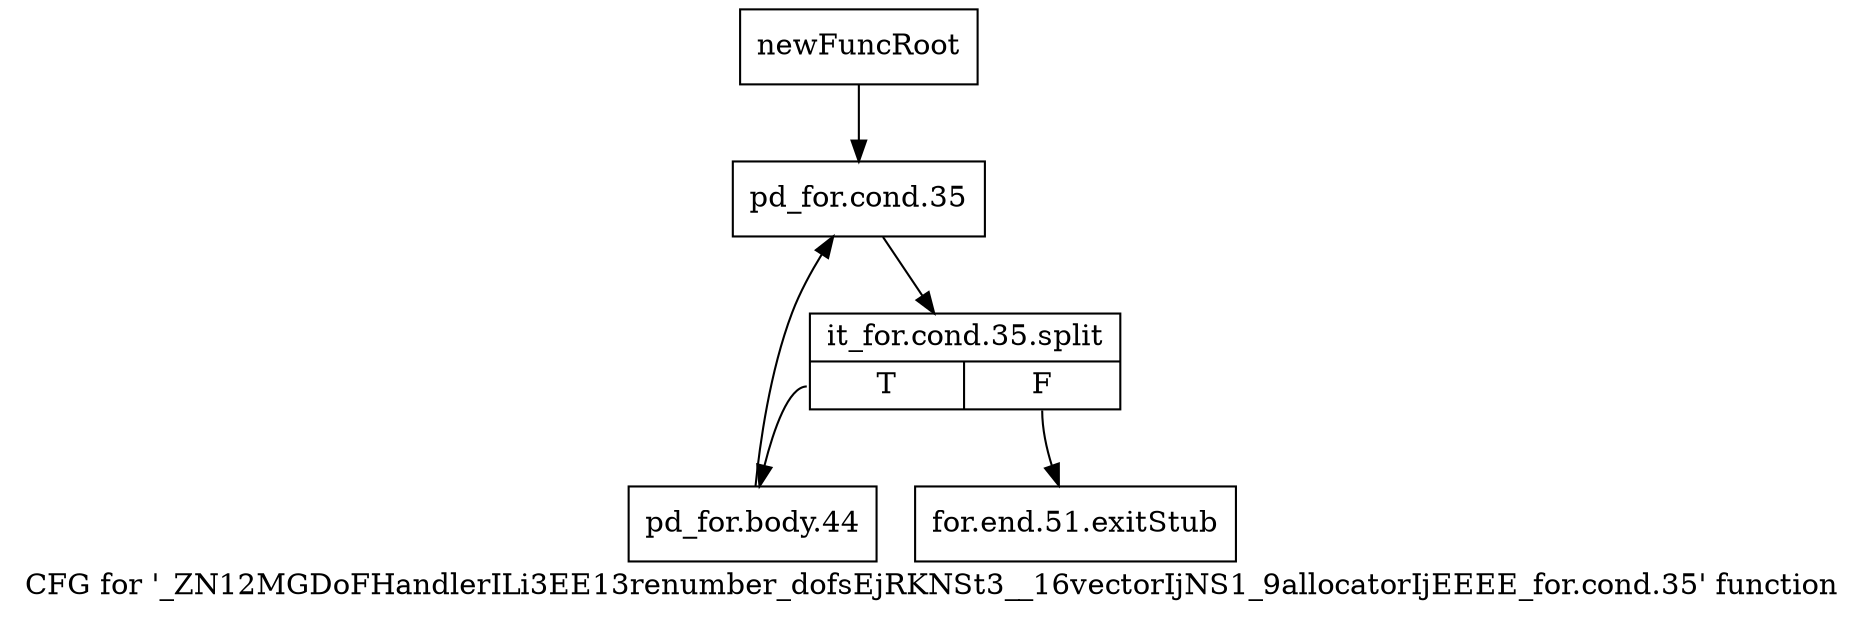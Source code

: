 digraph "CFG for '_ZN12MGDoFHandlerILi3EE13renumber_dofsEjRKNSt3__16vectorIjNS1_9allocatorIjEEEE_for.cond.35' function" {
	label="CFG for '_ZN12MGDoFHandlerILi3EE13renumber_dofsEjRKNSt3__16vectorIjNS1_9allocatorIjEEEE_for.cond.35' function";

	Node0x9520b80 [shape=record,label="{newFuncRoot}"];
	Node0x9520b80 -> Node0x9520c20;
	Node0x9520bd0 [shape=record,label="{for.end.51.exitStub}"];
	Node0x9520c20 [shape=record,label="{pd_for.cond.35}"];
	Node0x9520c20 -> Node0xaac5090;
	Node0xaac5090 [shape=record,label="{it_for.cond.35.split|{<s0>T|<s1>F}}"];
	Node0xaac5090:s0 -> Node0x9520c70;
	Node0xaac5090:s1 -> Node0x9520bd0;
	Node0x9520c70 [shape=record,label="{pd_for.body.44}"];
	Node0x9520c70 -> Node0x9520c20;
}
